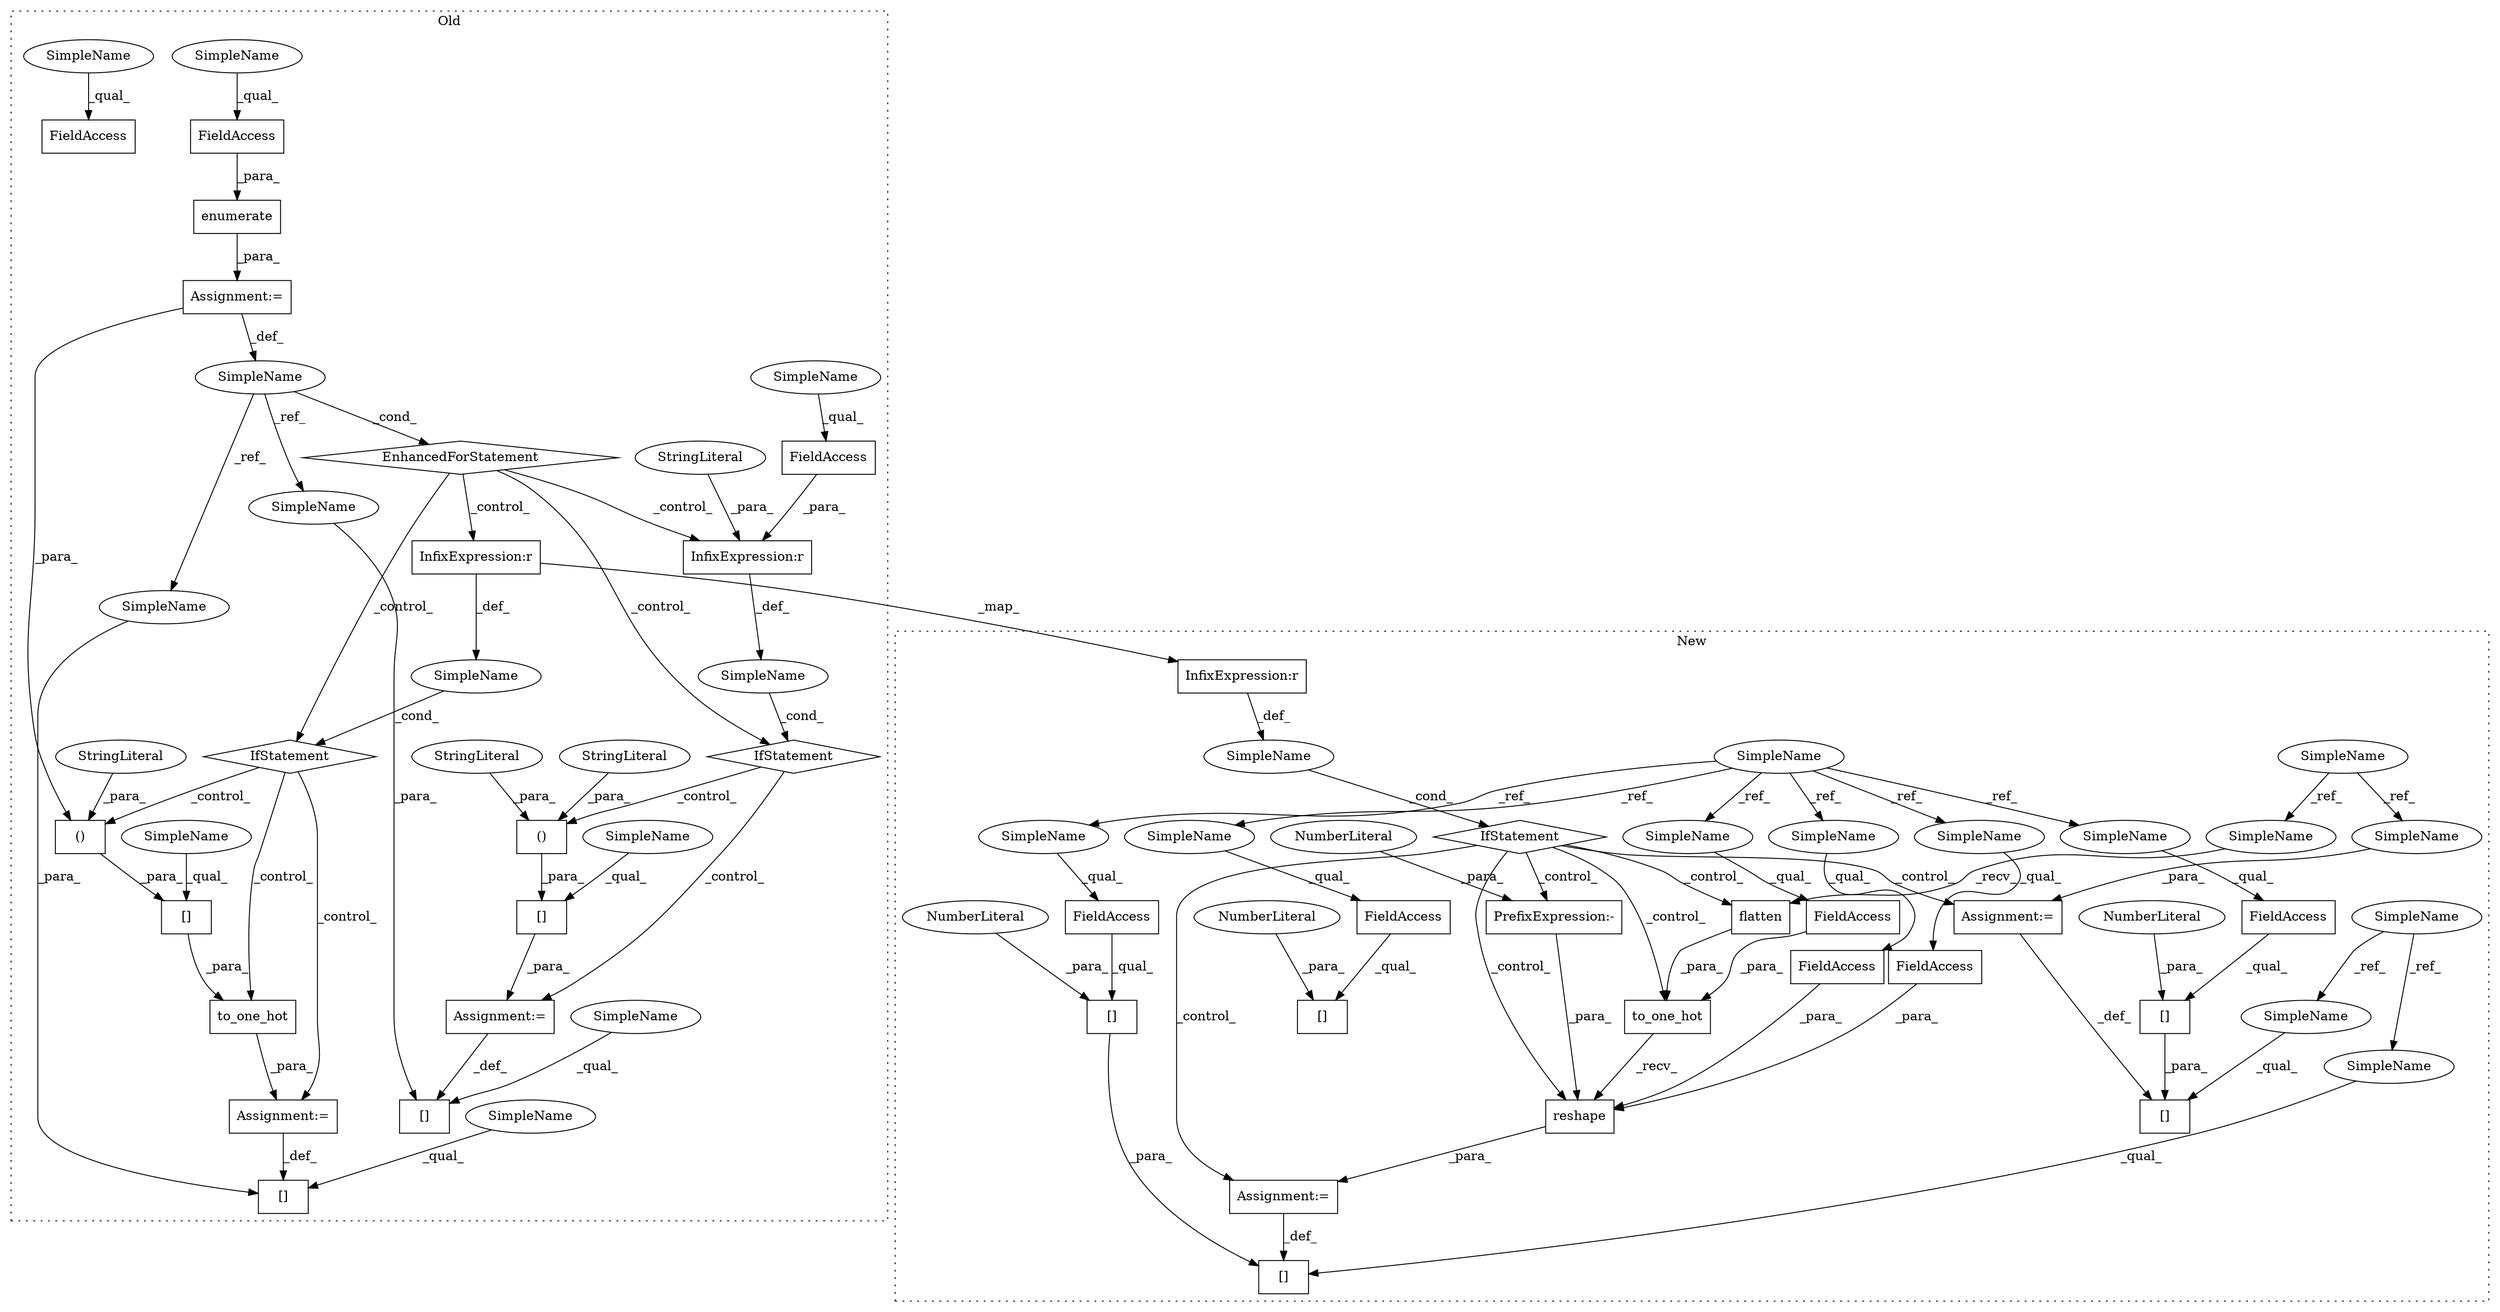 digraph G {
subgraph cluster0 {
1 [label="[]" a="2" s="7514,7529" l="10,1" shape="box"];
7 [label="Assignment:=" a="7" s="7530" l="1" shape="box"];
8 [label="IfStatement" a="25" s="7463,7496" l="4,2" shape="diamond"];
9 [label="SimpleName" a="42" s="" l="" shape="ellipse"];
10 [label="()" a="106" s="7561" l="34" shape="box"];
11 [label="[]" a="2" s="7542,7595" l="19,2" shape="box"];
13 [label="EnhancedForStatement" a="70" s="7288,7447" l="85,2" shape="diamond"];
14 [label="()" a="106" s="7709" l="61" shape="box"];
15 [label="[]" a="2" s="7690,7770" l="19,2" shape="box"];
17 [label="[]" a="2" s="7673,7688" l="10,1" shape="box"];
24 [label="SimpleName" a="42" s="7414" l="5" shape="ellipse"];
26 [label="StringLiteral" a="45" s="7579" l="16" shape="ellipse"];
27 [label="StringLiteral" a="45" s="7754" l="16" shape="ellipse"];
28 [label="InfixExpression:r" a="27" s="7639" l="4" shape="box"];
29 [label="StringLiteral" a="45" s="7643" l="12" shape="ellipse"];
31 [label="InfixExpression:r" a="27" s="7476" l="4" shape="box"];
33 [label="SimpleName" a="42" s="" l="" shape="ellipse"];
34 [label="IfStatement" a="25" s="7626,7655" l="4,2" shape="diamond"];
36 [label="FieldAccess" a="22" s="7630" l="9" shape="box"];
38 [label="FieldAccess" a="22" s="7432" l="14" shape="box"];
42 [label="FieldAccess" a="22" s="7857" l="12" shape="box"];
44 [label="to_one_hot" a="32" s="7531,7597" l="11,1" shape="box"];
48 [label="enumerate" a="32" s="7422,7446" l="10,1" shape="box"];
49 [label="Assignment:=" a="7" s="7689" l="1" shape="box"];
52 [label="Assignment:=" a="7" s="7288,7447" l="85,2" shape="box"];
53 [label="StringLiteral" a="45" s="7709" l="32" shape="ellipse"];
56 [label="SimpleName" a="42" s="7542" l="3" shape="ellipse"];
57 [label="SimpleName" a="42" s="7690" l="3" shape="ellipse"];
60 [label="SimpleName" a="42" s="7524" l="5" shape="ellipse"];
61 [label="SimpleName" a="42" s="7683" l="5" shape="ellipse"];
68 [label="SimpleName" a="42" s="7514" l="9" shape="ellipse"];
69 [label="SimpleName" a="42" s="7673" l="9" shape="ellipse"];
70 [label="SimpleName" a="42" s="7630" l="4" shape="ellipse"];
71 [label="SimpleName" a="42" s="7432" l="4" shape="ellipse"];
72 [label="SimpleName" a="42" s="7857" l="4" shape="ellipse"];
label = "Old";
style="dotted";
}
subgraph cluster1 {
2 [label="flatten" a="32" s="7020" l="9" shape="box"];
3 [label="Assignment:=" a="7" s="7004" l="1" shape="box"];
4 [label="SimpleName" a="42" s="" l="" shape="ellipse"];
5 [label="IfStatement" a="25" s="6930,6963" l="4,2" shape="diamond"];
6 [label="Assignment:=" a="7" s="7144" l="1" shape="box"];
12 [label="[]" a="2" s="7119,7143" l="10,1" shape="box"];
16 [label="SimpleName" a="42" s="6749" l="3" shape="ellipse"];
18 [label="[]" a="2" s="6979,7003" l="10,1" shape="box"];
19 [label="SimpleName" a="42" s="6875" l="9" shape="ellipse"];
20 [label="[]" a="2" s="6989,7002" l="12,1" shape="box"];
21 [label="NumberLiteral" a="34" s="7001" l="1" shape="ellipse"];
22 [label="[]" a="2" s="7129,7142" l="12,1" shape="box"];
23 [label="NumberLiteral" a="34" s="7141" l="1" shape="ellipse"];
25 [label="reshape" a="32" s="7046,7084" l="8,1" shape="box"];
30 [label="InfixExpression:r" a="27" s="6943" l="4" shape="box"];
32 [label="FieldAccess" a="22" s="7129" l="11" shape="box"];
35 [label="FieldAccess" a="22" s="7057" l="12" shape="box"];
37 [label="SimpleName" a="42" s="6169" l="4" shape="ellipse"];
39 [label="FieldAccess" a="22" s="7219" l="17" shape="box"];
40 [label="[]" a="2" s="7219,7238" l="18,1" shape="box"];
41 [label="NumberLiteral" a="34" s="7237" l="1" shape="ellipse"];
43 [label="FieldAccess" a="22" s="6989" l="11" shape="box"];
45 [label="to_one_hot" a="32" s="7005,7044" l="11,1" shape="box"];
46 [label="FieldAccess" a="22" s="7070" l="14" shape="box"];
47 [label="FieldAccess" a="22" s="7030" l="14" shape="box"];
50 [label="PrefixExpression:-" a="38" s="7054" l="1" shape="box"];
51 [label="NumberLiteral" a="34" s="7055" l="1" shape="ellipse"];
54 [label="SimpleName" a="42" s="7016" l="3" shape="ellipse"];
55 [label="SimpleName" a="42" s="7145" l="3" shape="ellipse"];
58 [label="SimpleName" a="42" s="7119" l="9" shape="ellipse"];
59 [label="SimpleName" a="42" s="6979" l="9" shape="ellipse"];
62 [label="SimpleName" a="42" s="7129" l="4" shape="ellipse"];
63 [label="SimpleName" a="42" s="7219" l="4" shape="ellipse"];
64 [label="SimpleName" a="42" s="7057" l="4" shape="ellipse"];
65 [label="SimpleName" a="42" s="7070" l="4" shape="ellipse"];
66 [label="SimpleName" a="42" s="6989" l="4" shape="ellipse"];
67 [label="SimpleName" a="42" s="7030" l="4" shape="ellipse"];
label = "New";
style="dotted";
}
2 -> 45 [label="_para_"];
3 -> 18 [label="_def_"];
4 -> 5 [label="_cond_"];
5 -> 25 [label="_control_"];
5 -> 3 [label="_control_"];
5 -> 45 [label="_control_"];
5 -> 50 [label="_control_"];
5 -> 2 [label="_control_"];
5 -> 6 [label="_control_"];
6 -> 12 [label="_def_"];
7 -> 1 [label="_def_"];
8 -> 7 [label="_control_"];
8 -> 10 [label="_control_"];
8 -> 44 [label="_control_"];
9 -> 8 [label="_cond_"];
10 -> 11 [label="_para_"];
11 -> 44 [label="_para_"];
13 -> 34 [label="_control_"];
13 -> 28 [label="_control_"];
13 -> 8 [label="_control_"];
13 -> 31 [label="_control_"];
14 -> 15 [label="_para_"];
15 -> 49 [label="_para_"];
16 -> 55 [label="_ref_"];
16 -> 54 [label="_ref_"];
19 -> 59 [label="_ref_"];
19 -> 58 [label="_ref_"];
20 -> 18 [label="_para_"];
21 -> 20 [label="_para_"];
22 -> 12 [label="_para_"];
23 -> 22 [label="_para_"];
24 -> 61 [label="_ref_"];
24 -> 13 [label="_cond_"];
24 -> 60 [label="_ref_"];
25 -> 3 [label="_para_"];
26 -> 10 [label="_para_"];
27 -> 14 [label="_para_"];
28 -> 33 [label="_def_"];
29 -> 28 [label="_para_"];
30 -> 4 [label="_def_"];
31 -> 9 [label="_def_"];
31 -> 30 [label="_map_"];
32 -> 22 [label="_qual_"];
33 -> 34 [label="_cond_"];
34 -> 49 [label="_control_"];
34 -> 14 [label="_control_"];
35 -> 25 [label="_para_"];
36 -> 28 [label="_para_"];
37 -> 66 [label="_ref_"];
37 -> 63 [label="_ref_"];
37 -> 64 [label="_ref_"];
37 -> 62 [label="_ref_"];
37 -> 67 [label="_ref_"];
37 -> 65 [label="_ref_"];
38 -> 48 [label="_para_"];
39 -> 40 [label="_qual_"];
41 -> 40 [label="_para_"];
43 -> 20 [label="_qual_"];
44 -> 7 [label="_para_"];
45 -> 25 [label="_recv_"];
46 -> 25 [label="_para_"];
47 -> 45 [label="_para_"];
48 -> 52 [label="_para_"];
49 -> 17 [label="_def_"];
50 -> 25 [label="_para_"];
51 -> 50 [label="_para_"];
52 -> 10 [label="_para_"];
52 -> 24 [label="_def_"];
53 -> 14 [label="_para_"];
54 -> 2 [label="_recv_"];
55 -> 6 [label="_para_"];
56 -> 11 [label="_qual_"];
57 -> 15 [label="_qual_"];
58 -> 12 [label="_qual_"];
59 -> 18 [label="_qual_"];
60 -> 1 [label="_para_"];
61 -> 17 [label="_para_"];
62 -> 32 [label="_qual_"];
63 -> 39 [label="_qual_"];
64 -> 35 [label="_qual_"];
65 -> 46 [label="_qual_"];
66 -> 43 [label="_qual_"];
67 -> 47 [label="_qual_"];
68 -> 1 [label="_qual_"];
69 -> 17 [label="_qual_"];
70 -> 36 [label="_qual_"];
71 -> 38 [label="_qual_"];
72 -> 42 [label="_qual_"];
}